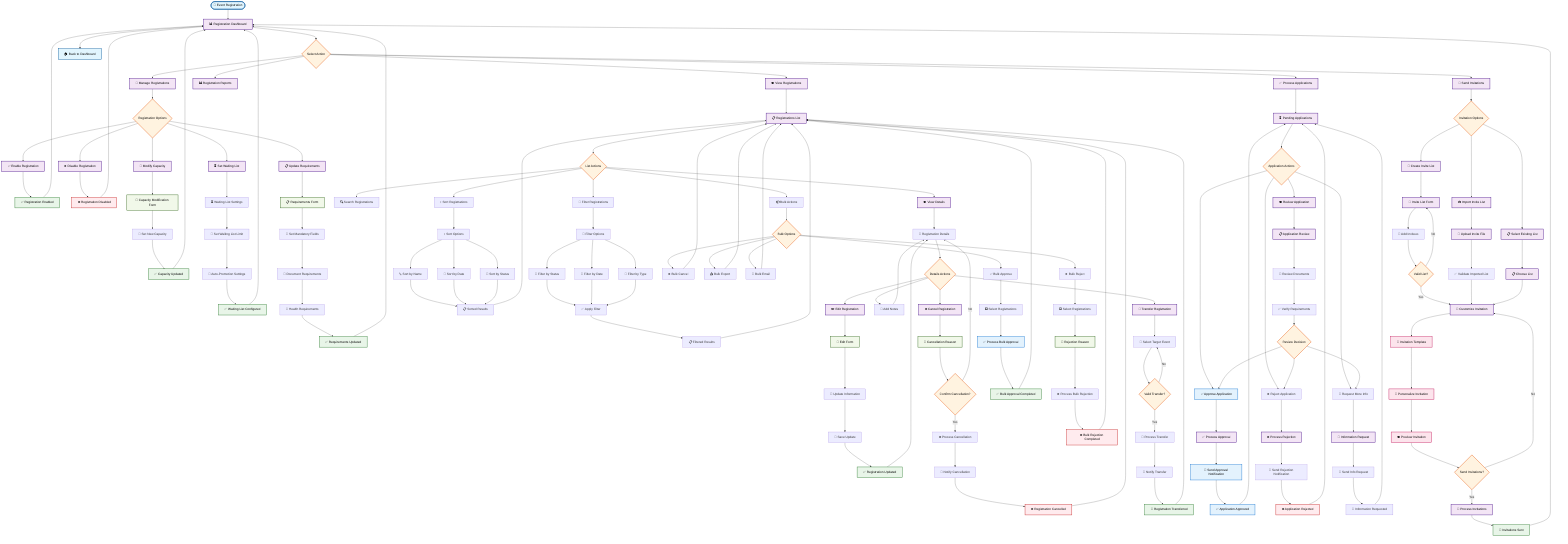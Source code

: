 flowchart TD
    %% Event Registration Module
    
    Start([👥 Event Registration]) --> RegistrationDashboard[📊 Registration Dashboard]
    RegistrationDashboard --> RegistrationActions{Select Action}
    
    %% Main registration actions
    RegistrationActions --> ManageRegistrations[📝 Manage Registrations]
    RegistrationActions --> ViewRegistrations[👁️ View Registrations]
    RegistrationActions --> ProcessApplications[✅ Process Applications]
    RegistrationActions --> SendInvitations[📧 Send Invitations]
    RegistrationActions --> RegistrationReports[📊 Registration Reports]
    
    %% Manage Registrations Flow
    ManageRegistrations --> RegistrationOptions{Registration Options}
    RegistrationOptions --> EnableRegistration[✅ Enable Registration]
    RegistrationOptions --> DisableRegistration[❌ Disable Registration]
    RegistrationOptions --> ModifyCapacity[👥 Modify Capacity]
    RegistrationOptions --> SetWaitingList[⏳ Set Waiting List]
    RegistrationOptions --> UpdateRequirements[📋 Update Requirements]
    
    EnableRegistration --> RegistrationEnabled[✅ Registration Enabled]
    DisableRegistration --> RegistrationDisabled[❌ Registration Disabled]
    ModifyCapacity --> CapacityForm[👥 Capacity Modification Form]
    CapacityForm --> NewCapacityLimit[🔢 Set New Capacity]
    NewCapacityLimit --> CapacityUpdated[✅ Capacity Updated]
    
    SetWaitingList --> WaitingListSettings[⏳ Waiting List Settings]
    WaitingListSettings --> WaitingListLimit[🔢 Set Waiting List Limit]
    WaitingListLimit --> AutoPromotionSettings[🔄 Auto-Promotion Settings]
    AutoPromotionSettings --> WaitingListConfigured[✅ Waiting List Configured]
    
    UpdateRequirements --> RequirementsForm[📋 Requirements Form]
    RequirementsForm --> MandatoryFields[📝 Set Mandatory Fields]
    MandatoryFields --> DocumentRequirements[📄 Document Requirements]
    DocumentRequirements --> HealthRequirements[🏥 Health Requirements]
    HealthRequirements --> RequirementsUpdated[✅ Requirements Updated]
    
    %% View Registrations Flow
    ViewRegistrations --> RegistrationsList[📋 Registrations List]
    RegistrationsList --> RegistrationsListActions{List Actions}
    RegistrationsListActions --> FilterRegistrations[🔽 Filter Registrations]
    RegistrationsListActions --> SortRegistrations[↕️ Sort Registrations]
    RegistrationsListActions --> SearchRegistrations[🔍 Search Registrations]
    RegistrationsListActions --> ViewRegistrationDetails[👁️ View Details]
    RegistrationsListActions --> BulkRegistrationActions[📦 Bulk Actions]
    
    FilterRegistrations --> FilterOptions[🔽 Filter Options]
    FilterOptions --> FilterByStatus[🔘 Filter by Status]
    FilterOptions --> FilterByDate[📅 Filter by Date]
    FilterOptions --> FilterByType[📂 Filter by Type]
    FilterByStatus --> ApplyRegistrationFilter[✅ Apply Filter]
    FilterByDate --> ApplyRegistrationFilter
    FilterByType --> ApplyRegistrationFilter
    ApplyRegistrationFilter --> FilteredRegistrations[📋 Filtered Results]
    
    SortRegistrations --> SortOptions[↕️ Sort Options]
    SortOptions --> SortByName[🔤 Sort by Name]
    SortOptions --> SortByDate[📅 Sort by Date]
    SortOptions --> SortByStatus[🔘 Sort by Status]
    SortByName --> SortedRegistrations[📋 Sorted Results]
    SortByDate --> SortedRegistrations
    SortByStatus --> SortedRegistrations
    
    ViewRegistrationDetails --> RegistrationDetailsView[📄 Registration Details]
    RegistrationDetailsView --> DetailsActions{Details Actions}
    DetailsActions --> EditRegistration[✏️ Edit Registration]
    DetailsActions --> CancelRegistration[❌ Cancel Registration]
    DetailsActions --> TransferRegistration[🔄 Transfer Registration]
    DetailsActions --> AddNotes[📝 Add Notes]
    
    EditRegistration --> EditRegistrationForm[📝 Edit Form]
    EditRegistrationForm --> UpdateRegistrationInfo[📝 Update Information]
    UpdateRegistrationInfo --> SaveRegistrationUpdate[💾 Save Update]
    SaveRegistrationUpdate --> RegistrationUpdated[✅ Registration Updated]
    
    CancelRegistration --> CancellationReason[📝 Cancellation Reason]
    CancellationReason --> ConfirmCancellation{Confirm Cancellation?}
    ConfirmCancellation -->|No| RegistrationDetailsView
    ConfirmCancellation -->|Yes| ProcessCancellation[❌ Process Cancellation]
    ProcessCancellation --> NotifyCancellation[📧 Notify Cancellation]
    NotifyCancellation --> RegistrationCancelled[❌ Registration Cancelled]
    
    TransferRegistration --> SelectTargetEvent[🎯 Select Target Event]
    SelectTargetEvent --> ValidateTransfer{Valid Transfer?}
    ValidateTransfer -->|No| SelectTargetEvent
    ValidateTransfer -->|Yes| ProcessRegistrationTransfer[🔄 Process Transfer]
    ProcessRegistrationTransfer --> NotifyTransfer[📧 Notify Transfer]
    NotifyTransfer --> RegistrationTransferred[🔄 Registration Transferred]
    
    BulkRegistrationActions --> BulkOptions{Bulk Options}
    BulkOptions --> BulkApprove[✅ Bulk Approve]
    BulkOptions --> BulkReject[❌ Bulk Reject]
    BulkOptions --> BulkCancel[❌ Bulk Cancel]
    BulkOptions --> BulkExport[📤 Bulk Export]
    BulkOptions --> BulkEmailSend[📧 Bulk Email]
    
    BulkApprove --> SelectRegistrationsApprove[☑️ Select Registrations]
    SelectRegistrationsApprove --> ProcessBulkApproval[✅ Process Bulk Approval]
    ProcessBulkApproval --> BulkApprovalCompleted[✅ Bulk Approval Completed]
    
    BulkReject --> SelectRegistrationsReject[☑️ Select Registrations]
    SelectRegistrationsReject --> RejectionReason[📝 Rejection Reason]
    RejectionReason --> ProcessBulkRejection[❌ Process Bulk Rejection]
    ProcessBulkRejection --> BulkRejectionCompleted[❌ Bulk Rejection Completed]
    
    %% Process Applications Flow
    ProcessApplications --> PendingApplications[⏳ Pending Applications]
    PendingApplications --> ApplicationActions{Application Actions}
    ApplicationActions --> ReviewApplication[👁️ Review Application]
    ApplicationActions --> ApproveApplication[✅ Approve Application]
    ApplicationActions --> RejectApplication[❌ Reject Application]
    ApplicationActions --> RequestMoreInfo[📝 Request More Info]
    
    ReviewApplication --> ApplicationReview[📋 Application Review]
    ApplicationReview --> ReviewDocuments[📄 Review Documents]
    ReviewDocuments --> VerifyRequirements[✅ Verify Requirements]
    VerifyRequirements --> ReviewDecision{Review Decision}
    ReviewDecision --> ApproveApplication
    ReviewDecision --> RejectApplication
    ReviewDecision --> RequestMoreInfo
    
    ApproveApplication --> ApplicationApproval[✅ Process Approval]
    ApplicationApproval --> SendApprovalNotification[📧 Send Approval Notification]
    SendApprovalNotification --> ApplicationApproved[✅ Application Approved]
    
    RejectApplication --> ApplicationRejection[❌ Process Rejection]
    ApplicationRejection --> SendRejectionNotification[📧 Send Rejection Notification]
    SendRejectionNotification --> ApplicationRejected[❌ Application Rejected]
    
    RequestMoreInfo --> InfoRequest[📝 Information Request]
    InfoRequest --> SendInfoRequest[📧 Send Info Request]
    SendInfoRequest --> InfoRequested[📝 Information Requested]
    
    %% Send Invitations Flow
    SendInvitations --> InvitationOptions{Invitation Options}
    InvitationOptions --> CreateInviteList[📝 Create Invite List]
    InvitationOptions --> ImportInviteList[📥 Import Invite List]
    InvitationOptions --> SelectExistingList[📋 Select Existing List]
    
    CreateInviteList --> InviteListForm[📝 Invite List Form]
    InviteListForm --> AddInvitees[👥 Add Invitees]
    AddInvitees --> ValidateInviteList{Valid List?}
    ValidateInviteList -->|No| InviteListForm
    ValidateInviteList -->|Yes| CustomizeInvitation[📧 Customize Invitation]
    
    ImportInviteList --> UploadInviteFile[📁 Upload Invite File]
    UploadInviteFile --> ValidateImportedList[✅ Validate Imported List]
    ValidateImportedList --> CustomizeInvitation
    
    SelectExistingList --> ChooseExistingList[📋 Choose List]
    ChooseExistingList --> CustomizeInvitation
    
    CustomizeInvitation --> InvitationTemplate[📧 Invitation Template]
    InvitationTemplate --> PersonalizeInvitation[📝 Personalize Invitation]
    PersonalizeInvitation --> PreviewInvitation[👁️ Preview Invitation]
    PreviewInvitation --> SendInvitationsConfirm{Send Invitations?}
    SendInvitationsConfirm -->|No| CustomizeInvitation
    SendInvitationsConfirm -->|Yes| ProcessInvitations[📧 Process Invitations]
    ProcessInvitations --> InvitationsSent[📧 Invitations Sent]
    
    %% Return paths
    RegistrationEnabled --> RegistrationDashboard
    RegistrationDisabled --> RegistrationDashboard
    CapacityUpdated --> RegistrationDashboard
    WaitingListConfigured --> RegistrationDashboard
    RequirementsUpdated --> RegistrationDashboard
    FilteredRegistrations --> RegistrationsList
    SortedRegistrations --> RegistrationsList
    RegistrationUpdated --> RegistrationDetailsView
    RegistrationCancelled --> RegistrationsList
    RegistrationTransferred --> RegistrationsList
    AddNotes --> RegistrationDetailsView
    BulkApprovalCompleted --> RegistrationsList
    BulkRejectionCompleted --> RegistrationsList
    BulkCancel --> RegistrationsList
    BulkExport --> RegistrationsList
    BulkEmailSend --> RegistrationsList
    ApplicationApproved --> PendingApplications
    ApplicationRejected --> PendingApplications
    InfoRequested --> PendingApplications
    InvitationsSent --> RegistrationDashboard
    
    %% Back to main dashboard
    RegistrationDashboard --> Dashboard[🏠 Back to Dashboard]
    
    %% Styling
    classDef startEnd fill:#e1f5fe,stroke:#01579b,stroke-width:2px,color:#000
    classDef process fill:#f3e5f5,stroke:#4a148c,stroke-width:2px,color:#000
    classDef decision fill:#fff3e0,stroke:#e65100,stroke-width:2px,color:#000
    classDef success fill:#e8f5e8,stroke:#2e7d32,stroke-width:2px,color:#000
    classDef error fill:#ffebee,stroke:#c62828,stroke-width:2px,color:#000
    classDef form fill:#f1f8e9,stroke:#33691e,stroke-width:2px,color:#000
    classDef approval fill:#e3f2fd,stroke:#1976d2,stroke-width:2px,color:#000
    classDef invitation fill:#fce4ec,stroke:#c2185b,stroke-width:2px,color:#000
    
    class Start,Dashboard startEnd
    class RegistrationDashboard,ManageRegistrations,ViewRegistrations,ProcessApplications,SendInvitations,RegistrationReports,EnableRegistration,DisableRegistration,ModifyCapacity,SetWaitingList,UpdateRequirements,RegistrationsList,ViewRegistrationDetails,EditRegistration,CancelRegistration,TransferRegistration,PendingApplications,ReviewApplication,ApplicationReview,ApplicationApproval,ApplicationRejection,InfoRequest,CreateInviteList,ImportInviteList,SelectExistingList,InviteListForm,UploadInviteFile,ChooseExistingList,CustomizeInvitation,ProcessInvitations process
    class RegistrationActions,RegistrationOptions,RegistrationsListActions,DetailsActions,ConfirmCancellation,ValidateTransfer,BulkOptions,ApplicationActions,ReviewDecision,InvitationOptions,ValidateInviteList,SendInvitationsConfirm decision
    class RegistrationEnabled,CapacityUpdated,WaitingListConfigured,RequirementsUpdated,RegistrationUpdated,RegistrationTransferred,BulkApprovalCompleted,ApplicationApproved,InvitationsSent success
    class RegistrationDisabled,RegistrationCancelled,BulkRejectionCompleted,ApplicationRejected error
    class CapacityForm,RequirementsForm,EditRegistrationForm,CancellationReason,RejectionReason form
    class ApproveApplication,ProcessBulkApproval,SendApprovalNotification,ApplicationApproved approval
    class InvitationTemplate,PersonalizeInvitation,PreviewInvitation invitation
